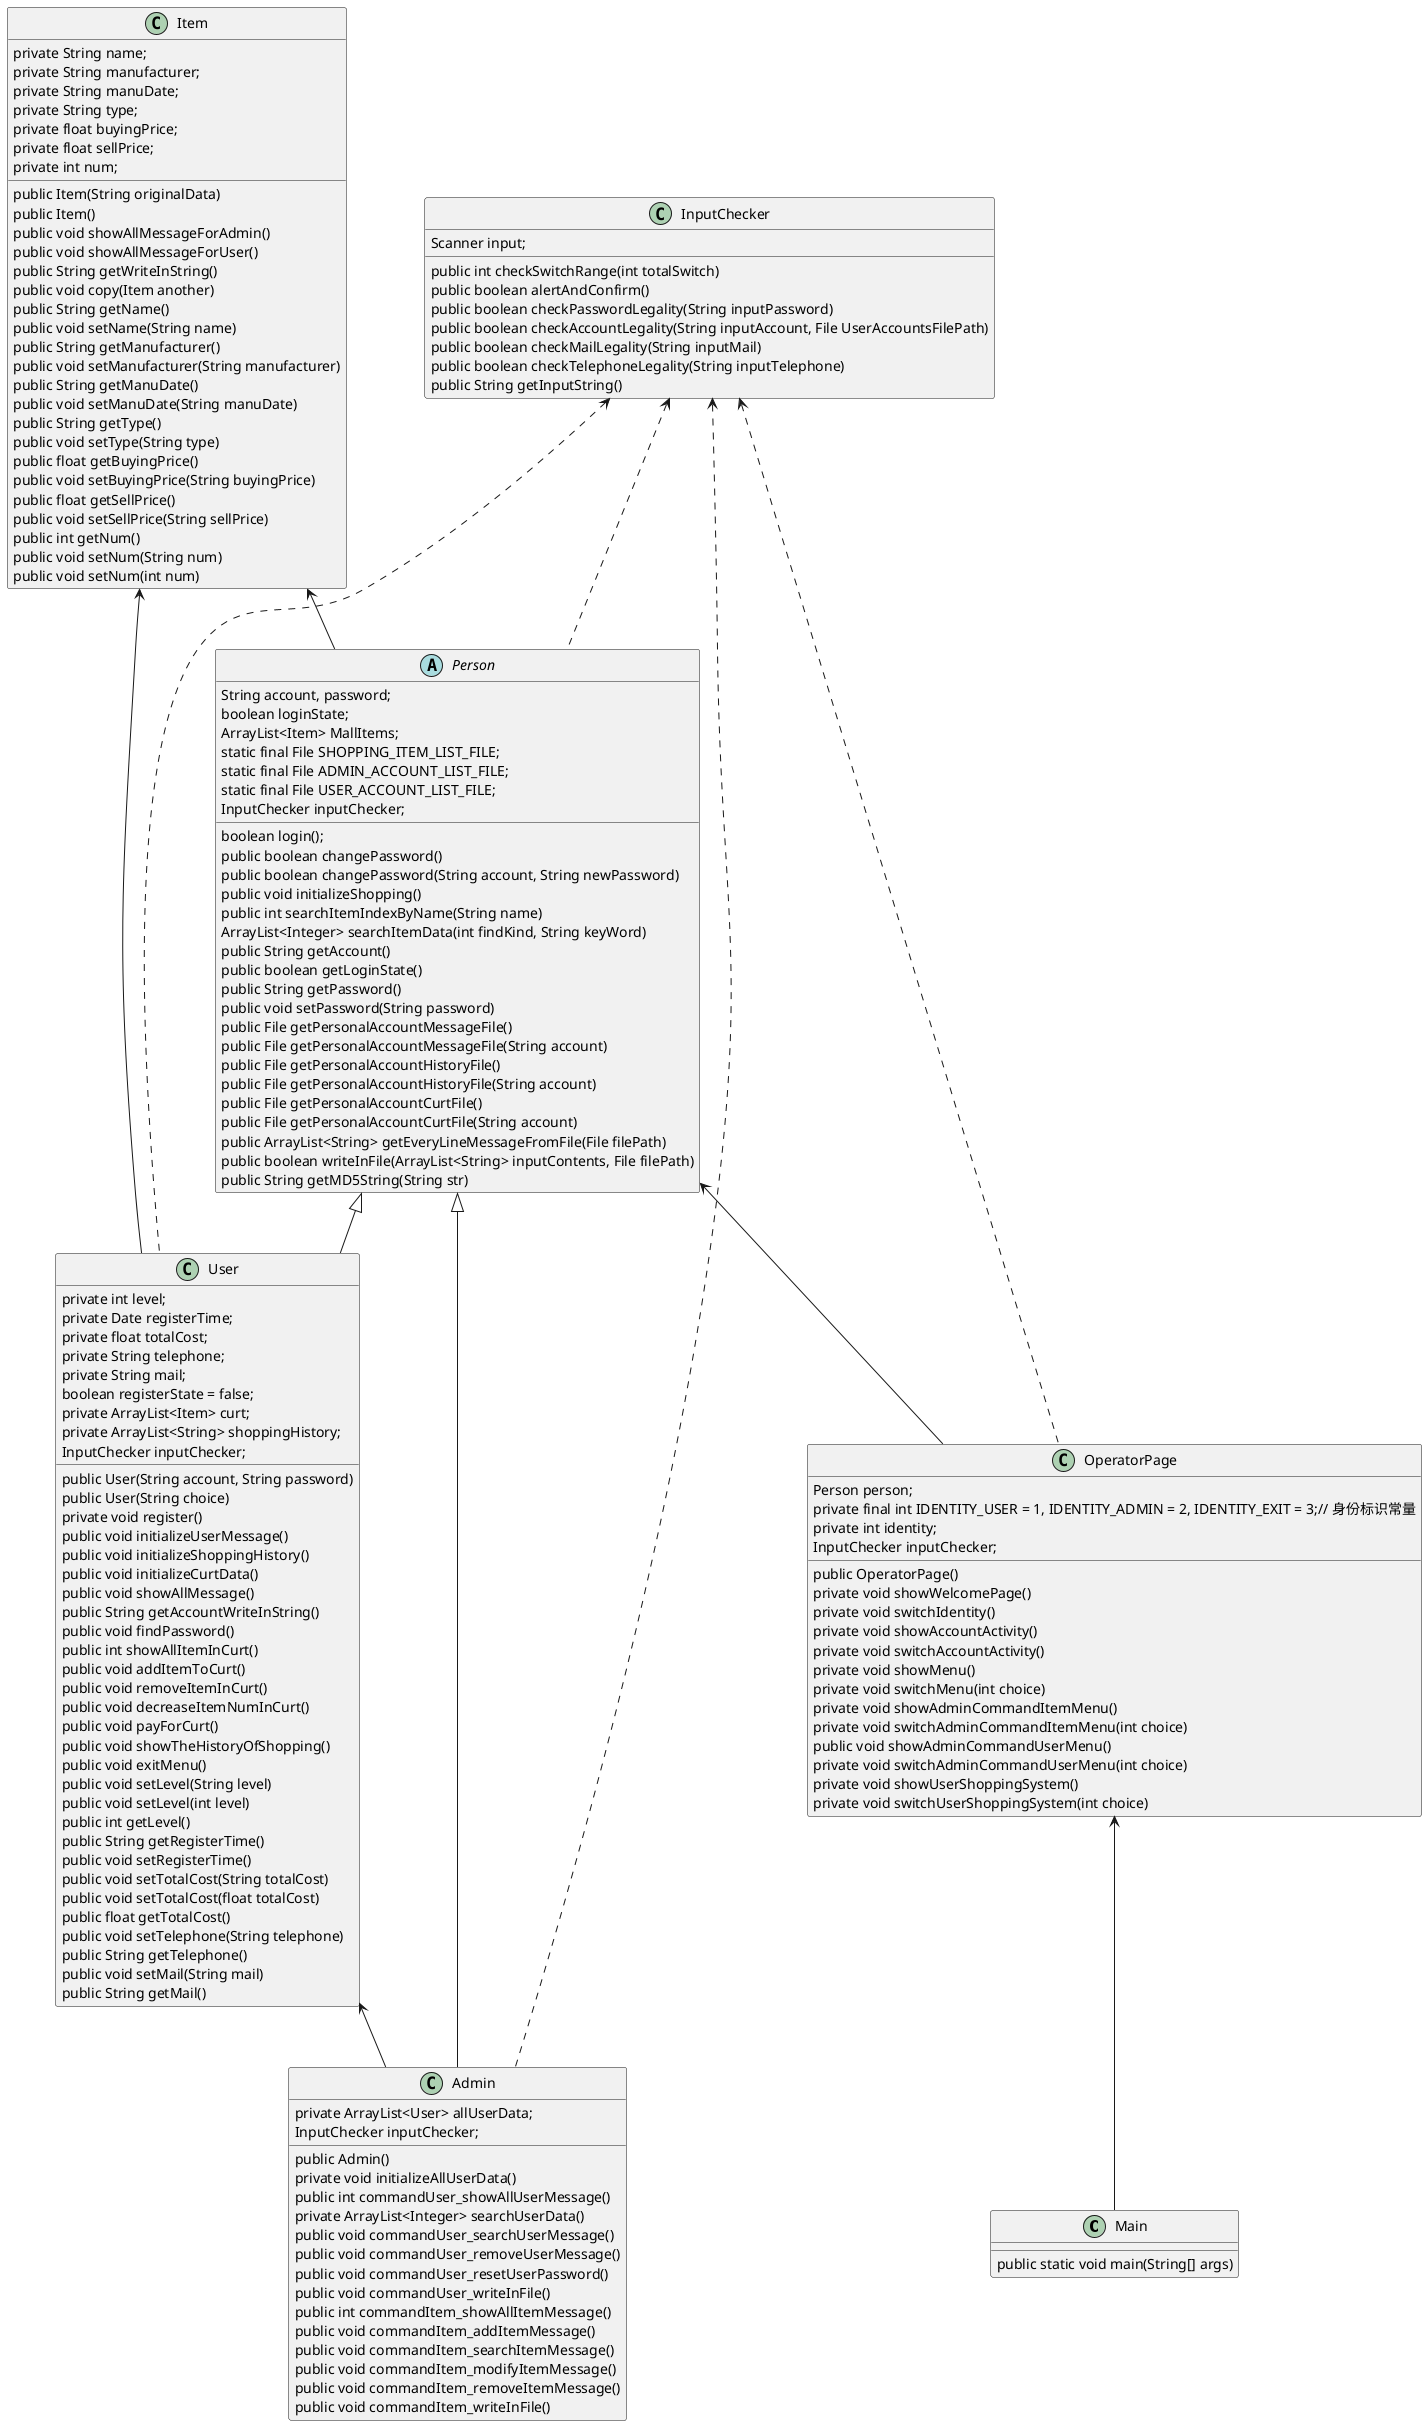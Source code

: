@startuml
'https://plantuml.com/class-diagram

class Main {
    public static void main(String[] args)
}

abstract class Person{
    String account, password;
    boolean loginState;
    ArrayList<Item> MallItems;
    static final File SHOPPING_ITEM_LIST_FILE;
    static final File ADMIN_ACCOUNT_LIST_FILE;
    static final File USER_ACCOUNT_LIST_FILE;
    InputChecker inputChecker;

    boolean login();
    public boolean changePassword()
    public boolean changePassword(String account, String newPassword)
    public void initializeShopping()
    public int searchItemIndexByName(String name)
    ArrayList<Integer> searchItemData(int findKind, String keyWord)
    public String getAccount()
    public boolean getLoginState()
    public String getPassword()
    public void setPassword(String password)
    public File getPersonalAccountMessageFile()
    public File getPersonalAccountMessageFile(String account)
    public File getPersonalAccountHistoryFile()
    public File getPersonalAccountHistoryFile(String account)
    public File getPersonalAccountCurtFile()
    public File getPersonalAccountCurtFile(String account)
    public ArrayList<String> getEveryLineMessageFromFile(File filePath)
    public boolean writeInFile(ArrayList<String> inputContents, File filePath)
    public String getMD5String(String str)
}

class Admin extends Person{
    private ArrayList<User> allUserData;
    InputChecker inputChecker;

    public Admin()
    private void initializeAllUserData()
    public int commandUser_showAllUserMessage()
    private ArrayList<Integer> searchUserData()
    public void commandUser_searchUserMessage()
    public void commandUser_removeUserMessage()
    public void commandUser_resetUserPassword()
    public void commandUser_writeInFile()
    public int commandItem_showAllItemMessage()
    public void commandItem_addItemMessage()
    public void commandItem_searchItemMessage()
    public void commandItem_modifyItemMessage()
    public void commandItem_removeItemMessage()
    public void commandItem_writeInFile()
}

class User extends Person{
    private int level;
    private Date registerTime;
    private float totalCost;
    private String telephone;
    private String mail;
    boolean registerState = false;
    private ArrayList<Item> curt;
    private ArrayList<String> shoppingHistory;
    InputChecker inputChecker;

    public User(String account, String password)
    public User(String choice)
    private void register()
    public void initializeUserMessage()
    public void initializeShoppingHistory()
    public void initializeCurtData()
    public void showAllMessage()
    public String getAccountWriteInString()
    public void findPassword()
    public int showAllItemInCurt()
    public void addItemToCurt()
    public void removeItemInCurt()
    public void decreaseItemNumInCurt()
    public void payForCurt()
    public void showTheHistoryOfShopping()
    public void exitMenu()
    public void setLevel(String level)
    public void setLevel(int level)
    public int getLevel()
    public String getRegisterTime()
    public void setRegisterTime()
    public void setTotalCost(String totalCost)
    public void setTotalCost(float totalCost)
    public float getTotalCost()
    public void setTelephone(String telephone)
    public String getTelephone()
    public void setMail(String mail)
    public String getMail()
}

class Item{
    private String name;
    private String manufacturer;
    private String manuDate;
    private String type;
    private float buyingPrice;
    private float sellPrice;
    private int num;

    public Item(String originalData)
    public Item()
    public void showAllMessageForAdmin()
    public void showAllMessageForUser()
    public String getWriteInString()
    public void copy(Item another)
    public String getName()
    public void setName(String name)
    public String getManufacturer()
    public void setManufacturer(String manufacturer)
    public String getManuDate()
    public void setManuDate(String manuDate)
    public String getType()
    public void setType(String type)
    public float getBuyingPrice()
    public void setBuyingPrice(String buyingPrice)
    public float getSellPrice()
    public void setSellPrice(String sellPrice)
    public int getNum()
    public void setNum(String num)
    public void setNum(int num)
}

class InputChecker{
Scanner input;

public int checkSwitchRange(int totalSwitch)
public boolean alertAndConfirm()
public boolean checkPasswordLegality(String inputPassword)
public boolean checkAccountLegality(String inputAccount, File UserAccountsFilePath)
public boolean checkMailLegality(String inputMail)
public boolean checkTelephoneLegality(String inputTelephone)
public String getInputString()
}

class OperatorPage{
    Person person;
    private final int IDENTITY_USER = 1, IDENTITY_ADMIN = 2, IDENTITY_EXIT = 3;// 身份标识常量
    private int identity;
    InputChecker inputChecker;

    public OperatorPage()
    private void showWelcomePage()
    private void switchIdentity()
    private void showAccountActivity()
    private void switchAccountActivity()
    private void showMenu()
    private void switchMenu(int choice)
    private void showAdminCommandItemMenu()
    private void switchAdminCommandItemMenu(int choice)
    public void showAdminCommandUserMenu()
    private void switchAdminCommandUserMenu(int choice)
    private void showUserShoppingSystem()
    private void switchUserShoppingSystem(int choice)
}
InputChecker <.. Person
InputChecker <.. Admin
InputChecker <.. User
InputChecker <.. OperatorPage
User <-- Admin
Item <-- Person
Item <-- User
OperatorPage <-- Main
Person <-- OperatorPage
@enduml